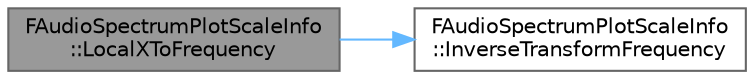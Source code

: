 digraph "FAudioSpectrumPlotScaleInfo::LocalXToFrequency"
{
 // INTERACTIVE_SVG=YES
 // LATEX_PDF_SIZE
  bgcolor="transparent";
  edge [fontname=Helvetica,fontsize=10,labelfontname=Helvetica,labelfontsize=10];
  node [fontname=Helvetica,fontsize=10,shape=box,height=0.2,width=0.4];
  rankdir="LR";
  Node1 [id="Node000001",label="FAudioSpectrumPlotScaleInfo\l::LocalXToFrequency",height=0.2,width=0.4,color="gray40", fillcolor="grey60", style="filled", fontcolor="black",tooltip=" "];
  Node1 -> Node2 [id="edge1_Node000001_Node000002",color="steelblue1",style="solid",tooltip=" "];
  Node2 [id="Node000002",label="FAudioSpectrumPlotScaleInfo\l::InverseTransformFrequency",height=0.2,width=0.4,color="grey40", fillcolor="white", style="filled",URL="$d7/d96/classFAudioSpectrumPlotScaleInfo.html#a2b1d3d57d267267de52ca14743c4904d",tooltip=" "];
}
